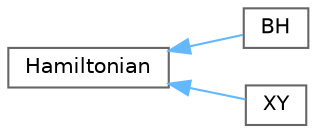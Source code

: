digraph "Graphical Class Hierarchy"
{
 // LATEX_PDF_SIZE
  bgcolor="transparent";
  edge [fontname=Helvetica,fontsize=10,labelfontname=Helvetica,labelfontsize=10];
  node [fontname=Helvetica,fontsize=10,shape=box,height=0.2,width=0.4];
  rankdir="LR";
  Node0 [id="Node000000",label="Hamiltonian",height=0.2,width=0.4,color="grey40", fillcolor="white", style="filled",URL="$classHamiltonian.html",tooltip="Base class for Hamiltonians."];
  Node0 -> Node1 [id="edge1_Node000000_Node000001",dir="back",color="steelblue1",style="solid",tooltip=" "];
  Node1 [id="Node000001",label="BH",height=0.2,width=0.4,color="grey40", fillcolor="white", style="filled",URL="$classBH.html",tooltip="Class representing the Bose-Hubbard Hamiltonian."];
  Node0 -> Node2 [id="edge2_Node000000_Node000002",dir="back",color="steelblue1",style="solid",tooltip=" "];
  Node2 [id="Node000002",label="XY",height=0.2,width=0.4,color="grey40", fillcolor="white", style="filled",URL="$classXY.html",tooltip="Class representing the XY Hamiltonian."];
}
